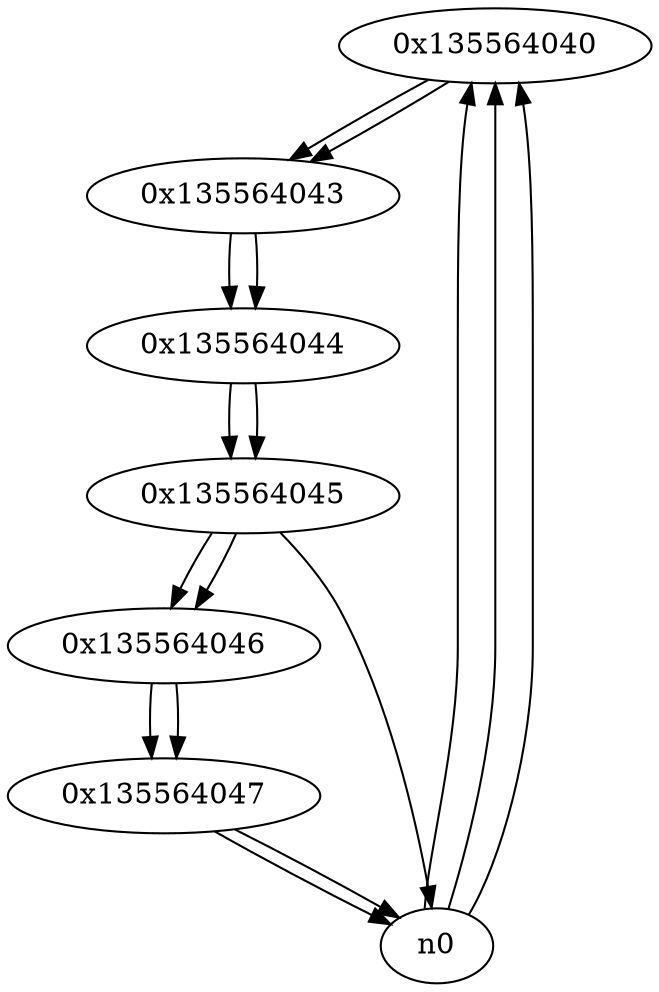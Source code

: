 digraph G{
/* nodes */
  n1 [label="0x135564040"]
  n2 [label="0x135564043"]
  n3 [label="0x135564044"]
  n4 [label="0x135564045"]
  n5 [label="0x135564046"]
  n6 [label="0x135564047"]
/* edges */
n1 -> n2;
n0 -> n1;
n0 -> n1;
n0 -> n1;
n2 -> n3;
n1 -> n2;
n3 -> n4;
n2 -> n3;
n4 -> n5;
n4 -> n0;
n3 -> n4;
n5 -> n6;
n4 -> n5;
n6 -> n0;
n6 -> n0;
n5 -> n6;
}
